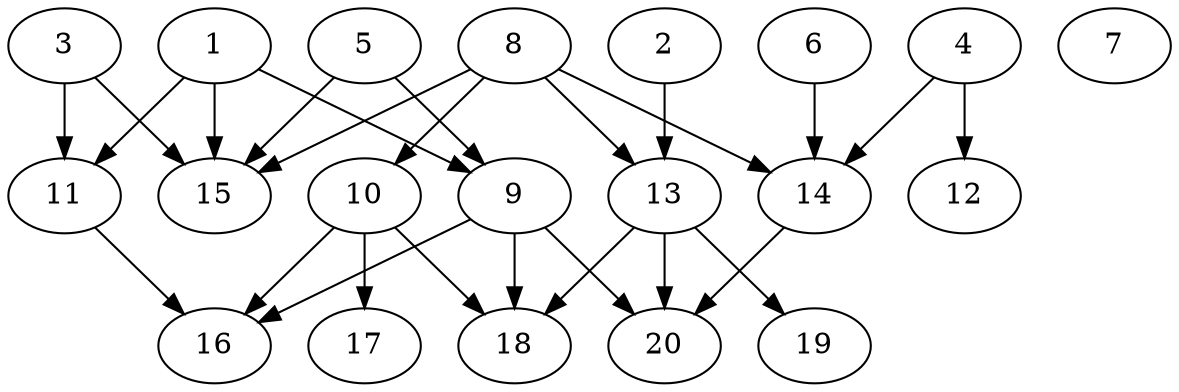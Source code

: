// DAG automatically generated by daggen at Thu Oct  3 13:58:43 2019
// ./daggen --dot -n 20 --ccr 0.3 --fat 0.7 --regular 0.7 --density 0.5 --mindata 5242880 --maxdata 52428800 
digraph G {
  1 [size="168843947", alpha="0.14", expect_size="50653184"] 
  1 -> 9 [size ="50653184"]
  1 -> 11 [size ="50653184"]
  1 -> 15 [size ="50653184"]
  2 [size="112329387", alpha="0.10", expect_size="33698816"] 
  2 -> 13 [size ="33698816"]
  3 [size="80902827", alpha="0.01", expect_size="24270848"] 
  3 -> 11 [size ="24270848"]
  3 -> 15 [size ="24270848"]
  4 [size="74745173", alpha="0.15", expect_size="22423552"] 
  4 -> 12 [size ="22423552"]
  4 -> 14 [size ="22423552"]
  5 [size="105997653", alpha="0.19", expect_size="31799296"] 
  5 -> 9 [size ="31799296"]
  5 -> 15 [size ="31799296"]
  6 [size="36246187", alpha="0.12", expect_size="10873856"] 
  6 -> 14 [size ="10873856"]
  7 [size="91921067", alpha="0.18", expect_size="27576320"] 
  8 [size="122565973", alpha="0.01", expect_size="36769792"] 
  8 -> 10 [size ="36769792"]
  8 -> 13 [size ="36769792"]
  8 -> 14 [size ="36769792"]
  8 -> 15 [size ="36769792"]
  9 [size="77253973", alpha="0.02", expect_size="23176192"] 
  9 -> 16 [size ="23176192"]
  9 -> 18 [size ="23176192"]
  9 -> 20 [size ="23176192"]
  10 [size="93440000", alpha="0.10", expect_size="28032000"] 
  10 -> 16 [size ="28032000"]
  10 -> 17 [size ="28032000"]
  10 -> 18 [size ="28032000"]
  11 [size="154309973", alpha="0.10", expect_size="46292992"] 
  11 -> 16 [size ="46292992"]
  12 [size="107158187", alpha="0.13", expect_size="32147456"] 
  13 [size="30085120", alpha="0.16", expect_size="9025536"] 
  13 -> 18 [size ="9025536"]
  13 -> 19 [size ="9025536"]
  13 -> 20 [size ="9025536"]
  14 [size="39857493", alpha="0.18", expect_size="11957248"] 
  14 -> 20 [size ="11957248"]
  15 [size="161594027", alpha="0.10", expect_size="48478208"] 
  16 [size="153490773", alpha="0.12", expect_size="46047232"] 
  17 [size="89173333", alpha="0.08", expect_size="26752000"] 
  18 [size="74209280", alpha="0.03", expect_size="22262784"] 
  19 [size="82513920", alpha="0.00", expect_size="24754176"] 
  20 [size="98938880", alpha="0.10", expect_size="29681664"] 
}
